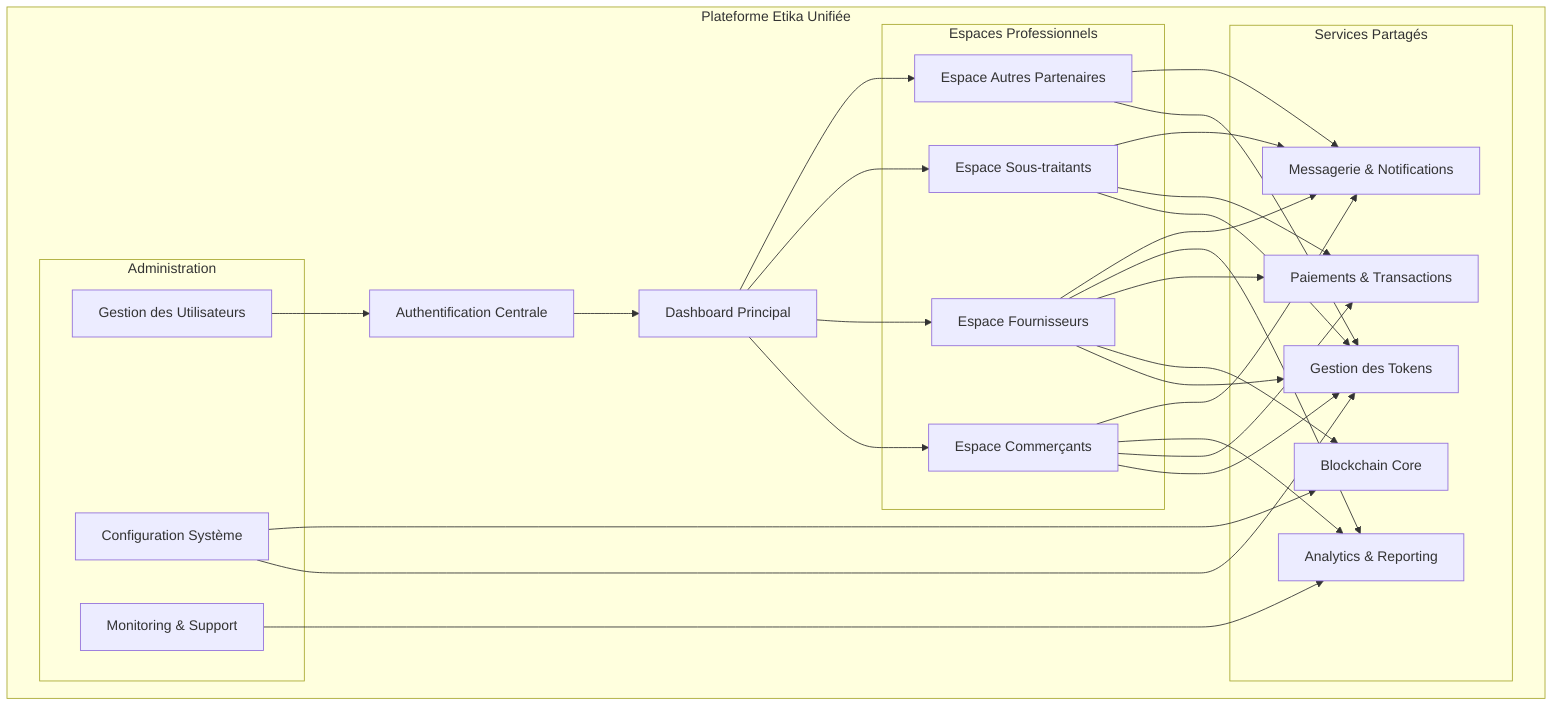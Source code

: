 graph TD
    subgraph "Plateforme Etika Unifiée"
        A[Authentification Centrale]
        B[Dashboard Principal]
        
        subgraph "Espaces Professionnels"
            C1[Espace Commerçants]
            C2[Espace Fournisseurs]
            C3[Espace Sous-traitants]
            C4[Espace Autres Partenaires]
        end
        
        subgraph "Services Partagés"
            D1[Gestion des Tokens]
            D2[Blockchain Core]
            D3[Paiements & Transactions]
            D4[Analytics & Reporting]
            D5[Messagerie & Notifications]
        end
        
        subgraph "Administration"
            E1[Gestion des Utilisateurs]
            E2[Configuration Système]
            E3[Monitoring & Support]
        end
    end
    
    A --> B
    B --> C1
    B --> C2
    B --> C3
    B --> C4
    
    C1 --> D1
    C1 --> D3
    C1 --> D4
    C1 --> D5
    
    C2 --> D1
    C2 --> D2
    C2 --> D3
    C2 --> D4
    C2 --> D5
    
    C3 --> D1
    C3 --> D3
    C3 --> D5
    
    C4 --> D1
    C4 --> D5
    
    E1 --> A
    E2 --> D1
    E2 --> D2
    E3 --> D4